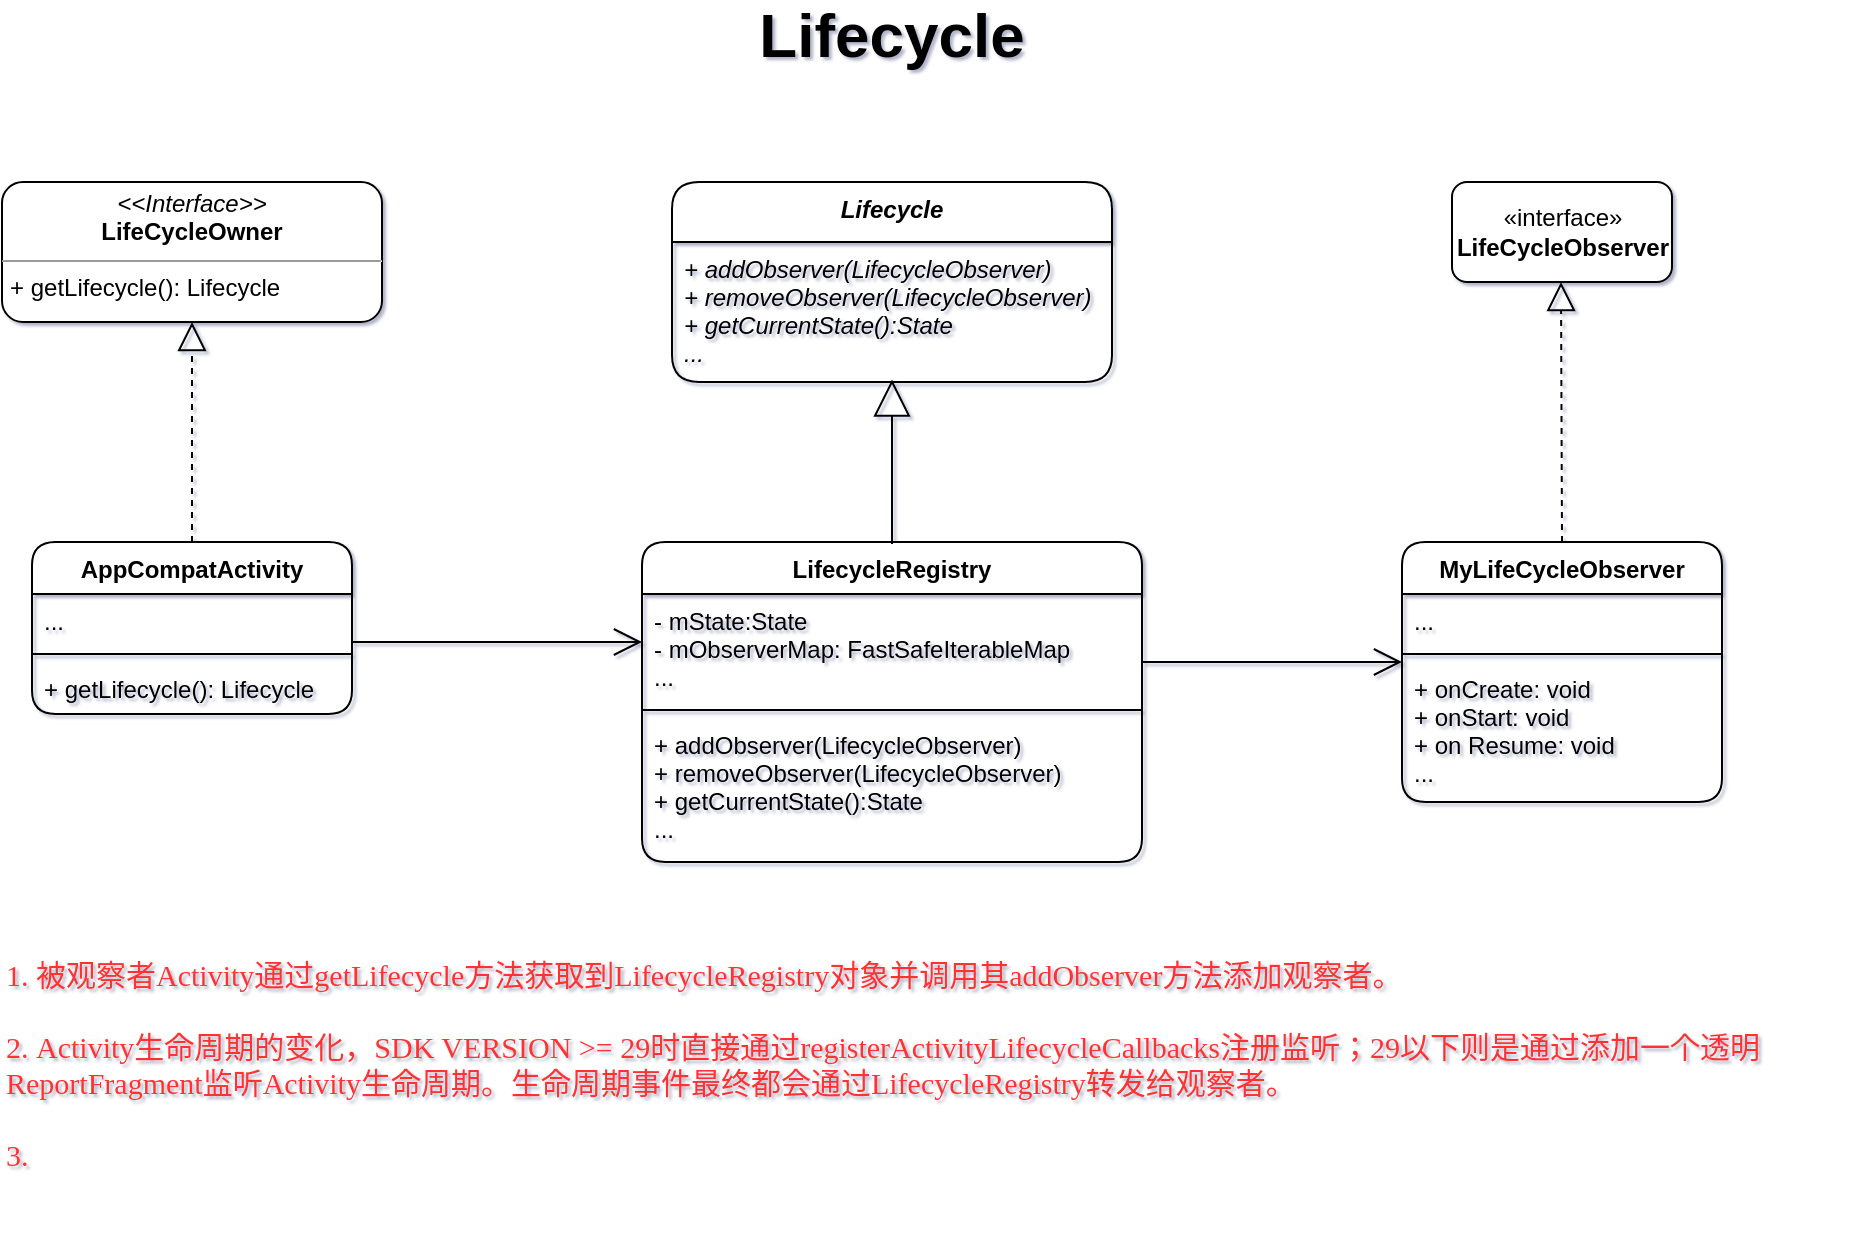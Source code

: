 <mxfile version="14.9.5" type="github">
  <diagram id="C5RBs43oDa-KdzZeNtuy" name="Page-1">
    <mxGraphModel dx="946" dy="614" grid="1" gridSize="10" guides="1" tooltips="1" connect="1" arrows="1" fold="1" page="1" pageScale="1" pageWidth="2339" pageHeight="3300" background="#ffffff" math="0" shadow="1">
      <root>
        <mxCell id="WIyWlLk6GJQsqaUBKTNV-0" />
        <mxCell id="WIyWlLk6GJQsqaUBKTNV-1" parent="WIyWlLk6GJQsqaUBKTNV-0" />
        <mxCell id="qJrK17oMC4UaTyMofXX1-1" value="AppCompatActivity" style="swimlane;fontStyle=1;align=center;verticalAlign=top;childLayout=stackLayout;horizontal=1;startSize=26;horizontalStack=0;resizeParent=1;resizeParentMax=0;resizeLast=0;collapsible=1;marginBottom=0;rounded=1;" vertex="1" parent="WIyWlLk6GJQsqaUBKTNV-1">
          <mxGeometry x="115" y="300" width="160" height="86" as="geometry">
            <mxRectangle x="100" y="200" width="140" height="26" as="alternateBounds" />
          </mxGeometry>
        </mxCell>
        <mxCell id="qJrK17oMC4UaTyMofXX1-2" value="..." style="text;strokeColor=none;fillColor=none;align=left;verticalAlign=top;spacingLeft=4;spacingRight=4;overflow=hidden;rotatable=0;points=[[0,0.5],[1,0.5]];portConstraint=eastwest;rounded=1;" vertex="1" parent="qJrK17oMC4UaTyMofXX1-1">
          <mxGeometry y="26" width="160" height="26" as="geometry" />
        </mxCell>
        <mxCell id="qJrK17oMC4UaTyMofXX1-3" value="" style="line;strokeWidth=1;fillColor=none;align=left;verticalAlign=middle;spacingTop=-1;spacingLeft=3;spacingRight=3;rotatable=0;labelPosition=right;points=[];portConstraint=eastwest;rounded=1;" vertex="1" parent="qJrK17oMC4UaTyMofXX1-1">
          <mxGeometry y="52" width="160" height="8" as="geometry" />
        </mxCell>
        <mxCell id="qJrK17oMC4UaTyMofXX1-4" value="+ getLifecycle(): Lifecycle" style="text;strokeColor=none;fillColor=none;align=left;verticalAlign=top;spacingLeft=4;spacingRight=4;overflow=hidden;rotatable=0;points=[[0,0.5],[1,0.5]];portConstraint=eastwest;rounded=1;" vertex="1" parent="qJrK17oMC4UaTyMofXX1-1">
          <mxGeometry y="60" width="160" height="26" as="geometry" />
        </mxCell>
        <mxCell id="qJrK17oMC4UaTyMofXX1-6" value="" style="endArrow=block;dashed=1;endFill=0;endSize=12;html=1;entryX=0.5;entryY=1;entryDx=0;entryDy=0;exitX=0.5;exitY=0;exitDx=0;exitDy=0;" edge="1" parent="WIyWlLk6GJQsqaUBKTNV-1" source="qJrK17oMC4UaTyMofXX1-1">
          <mxGeometry width="160" relative="1" as="geometry">
            <mxPoint x="410" y="370" as="sourcePoint" />
            <mxPoint x="195" y="190" as="targetPoint" />
          </mxGeometry>
        </mxCell>
        <mxCell id="qJrK17oMC4UaTyMofXX1-8" value="«interface»&lt;br&gt;&lt;b&gt;LifeCycleObserver&lt;/b&gt;" style="html=1;rounded=1;" vertex="1" parent="WIyWlLk6GJQsqaUBKTNV-1">
          <mxGeometry x="825" y="120" width="110" height="50" as="geometry" />
        </mxCell>
        <mxCell id="qJrK17oMC4UaTyMofXX1-11" value="MyLifeCycleObserver" style="swimlane;fontStyle=1;align=center;verticalAlign=top;childLayout=stackLayout;horizontal=1;startSize=26;horizontalStack=0;resizeParent=1;resizeParentMax=0;resizeLast=0;collapsible=1;marginBottom=0;rounded=1;" vertex="1" parent="WIyWlLk6GJQsqaUBKTNV-1">
          <mxGeometry x="800" y="300" width="160" height="130" as="geometry">
            <mxRectangle x="100" y="200" width="140" height="26" as="alternateBounds" />
          </mxGeometry>
        </mxCell>
        <mxCell id="qJrK17oMC4UaTyMofXX1-12" value="..." style="text;strokeColor=none;fillColor=none;align=left;verticalAlign=top;spacingLeft=4;spacingRight=4;overflow=hidden;rotatable=0;points=[[0,0.5],[1,0.5]];portConstraint=eastwest;rounded=1;" vertex="1" parent="qJrK17oMC4UaTyMofXX1-11">
          <mxGeometry y="26" width="160" height="26" as="geometry" />
        </mxCell>
        <mxCell id="qJrK17oMC4UaTyMofXX1-13" value="" style="line;strokeWidth=1;fillColor=none;align=left;verticalAlign=middle;spacingTop=-1;spacingLeft=3;spacingRight=3;rotatable=0;labelPosition=right;points=[];portConstraint=eastwest;rounded=1;" vertex="1" parent="qJrK17oMC4UaTyMofXX1-11">
          <mxGeometry y="52" width="160" height="8" as="geometry" />
        </mxCell>
        <mxCell id="qJrK17oMC4UaTyMofXX1-14" value="+ onCreate: void&#xa;+ onStart: void&#xa;+ on Resume: void&#xa;..." style="text;strokeColor=none;fillColor=none;align=left;verticalAlign=top;spacingLeft=4;spacingRight=4;overflow=hidden;rotatable=0;points=[[0,0.5],[1,0.5]];portConstraint=eastwest;rounded=1;" vertex="1" parent="qJrK17oMC4UaTyMofXX1-11">
          <mxGeometry y="60" width="160" height="70" as="geometry" />
        </mxCell>
        <mxCell id="qJrK17oMC4UaTyMofXX1-15" value="" style="endArrow=block;dashed=1;endFill=0;endSize=12;html=1;entryX=0.5;entryY=1;entryDx=0;entryDy=0;exitX=0.5;exitY=0;exitDx=0;exitDy=0;" edge="1" parent="WIyWlLk6GJQsqaUBKTNV-1" source="qJrK17oMC4UaTyMofXX1-11">
          <mxGeometry width="160" relative="1" as="geometry">
            <mxPoint x="880" y="290" as="sourcePoint" />
            <mxPoint x="879.5" y="170" as="targetPoint" />
          </mxGeometry>
        </mxCell>
        <mxCell id="qJrK17oMC4UaTyMofXX1-17" value="&lt;p style=&quot;margin: 0px ; margin-top: 4px ; text-align: center&quot;&gt;&lt;i&gt;&amp;lt;&amp;lt;Interface&amp;gt;&amp;gt;&lt;/i&gt;&lt;br&gt;&lt;b&gt;LifeCycleOwner&lt;/b&gt;&lt;/p&gt;&lt;hr size=&quot;1&quot;&gt;&lt;p style=&quot;margin: 0px ; margin-left: 4px&quot;&gt;+ getLifecycle(): Lifecycle&lt;br&gt;&lt;/p&gt;" style="verticalAlign=top;align=left;overflow=fill;fontSize=12;fontFamily=Helvetica;html=1;rounded=1;" vertex="1" parent="WIyWlLk6GJQsqaUBKTNV-1">
          <mxGeometry x="100" y="120" width="190" height="70" as="geometry" />
        </mxCell>
        <mxCell id="qJrK17oMC4UaTyMofXX1-20" value="Lifecycle" style="swimlane;fontStyle=3;align=center;verticalAlign=top;childLayout=stackLayout;horizontal=1;startSize=30;horizontalStack=0;resizeParent=1;resizeParentMax=0;resizeLast=0;collapsible=1;marginBottom=0;rounded=1;" vertex="1" parent="WIyWlLk6GJQsqaUBKTNV-1">
          <mxGeometry x="435" y="120" width="220" height="100" as="geometry">
            <mxRectangle x="100" y="200" width="140" height="26" as="alternateBounds" />
          </mxGeometry>
        </mxCell>
        <mxCell id="qJrK17oMC4UaTyMofXX1-23" value="+ addObserver(LifecycleObserver)&#xa;+ removeObserver(LifecycleObserver)&#xa;+ getCurrentState():State&#xa;..." style="text;strokeColor=none;fillColor=none;align=left;verticalAlign=top;spacingLeft=4;spacingRight=4;overflow=hidden;rotatable=0;points=[[0,0.5],[1,0.5]];portConstraint=eastwest;rounded=1;fontStyle=2" vertex="1" parent="qJrK17oMC4UaTyMofXX1-20">
          <mxGeometry y="30" width="220" height="70" as="geometry" />
        </mxCell>
        <mxCell id="qJrK17oMC4UaTyMofXX1-24" value="LifecycleRegistry" style="swimlane;fontStyle=1;align=center;verticalAlign=top;childLayout=stackLayout;horizontal=1;startSize=26;horizontalStack=0;resizeParent=1;resizeParentMax=0;resizeLast=0;collapsible=1;marginBottom=0;rounded=1;" vertex="1" parent="WIyWlLk6GJQsqaUBKTNV-1">
          <mxGeometry x="420" y="300" width="250" height="160" as="geometry">
            <mxRectangle x="100" y="200" width="140" height="26" as="alternateBounds" />
          </mxGeometry>
        </mxCell>
        <mxCell id="qJrK17oMC4UaTyMofXX1-25" value="- mState:State&#xa;- mObserverMap: FastSafeIterableMap&#xa;..." style="text;strokeColor=none;fillColor=none;align=left;verticalAlign=top;spacingLeft=4;spacingRight=4;overflow=hidden;rotatable=0;points=[[0,0.5],[1,0.5]];portConstraint=eastwest;rounded=1;" vertex="1" parent="qJrK17oMC4UaTyMofXX1-24">
          <mxGeometry y="26" width="250" height="54" as="geometry" />
        </mxCell>
        <mxCell id="qJrK17oMC4UaTyMofXX1-26" value="" style="line;strokeWidth=1;fillColor=none;align=left;verticalAlign=middle;spacingTop=-1;spacingLeft=3;spacingRight=3;rotatable=0;labelPosition=right;points=[];portConstraint=eastwest;rounded=1;" vertex="1" parent="qJrK17oMC4UaTyMofXX1-24">
          <mxGeometry y="80" width="250" height="8" as="geometry" />
        </mxCell>
        <mxCell id="qJrK17oMC4UaTyMofXX1-27" value="+ addObserver(LifecycleObserver)&#xa;+ removeObserver(LifecycleObserver)&#xa;+ getCurrentState():State&#xa;..." style="text;strokeColor=none;fillColor=none;align=left;verticalAlign=top;spacingLeft=4;spacingRight=4;overflow=hidden;rotatable=0;points=[[0,0.5],[1,0.5]];portConstraint=eastwest;rounded=1;" vertex="1" parent="qJrK17oMC4UaTyMofXX1-24">
          <mxGeometry y="88" width="250" height="72" as="geometry" />
        </mxCell>
        <mxCell id="qJrK17oMC4UaTyMofXX1-28" value="" style="endArrow=block;endSize=16;endFill=0;html=1;exitX=0.5;exitY=0;exitDx=0;exitDy=0;exitPerimeter=0;entryX=0.5;entryY=0.982;entryDx=0;entryDy=0;entryPerimeter=0;" edge="1" parent="WIyWlLk6GJQsqaUBKTNV-1" target="qJrK17oMC4UaTyMofXX1-23">
          <mxGeometry width="160" relative="1" as="geometry">
            <mxPoint x="545" y="301" as="sourcePoint" />
            <mxPoint x="545" y="210" as="targetPoint" />
          </mxGeometry>
        </mxCell>
        <mxCell id="qJrK17oMC4UaTyMofXX1-35" value="" style="endArrow=open;endFill=1;endSize=12;html=1;fontSize=31;" edge="1" parent="WIyWlLk6GJQsqaUBKTNV-1">
          <mxGeometry width="160" relative="1" as="geometry">
            <mxPoint x="275" y="350" as="sourcePoint" />
            <mxPoint x="420" y="350" as="targetPoint" />
          </mxGeometry>
        </mxCell>
        <mxCell id="qJrK17oMC4UaTyMofXX1-36" value="" style="endArrow=open;endFill=1;endSize=12;html=1;fontSize=31;" edge="1" parent="WIyWlLk6GJQsqaUBKTNV-1">
          <mxGeometry width="160" relative="1" as="geometry">
            <mxPoint x="670" y="360" as="sourcePoint" />
            <mxPoint x="800" y="360" as="targetPoint" />
          </mxGeometry>
        </mxCell>
        <mxCell id="qJrK17oMC4UaTyMofXX1-37" value="Lifecycle" style="text;align=center;fontStyle=1;verticalAlign=middle;spacingLeft=3;spacingRight=3;strokeColor=none;rotatable=0;points=[[0,0.5],[1,0.5]];portConstraint=eastwest;rounded=1;fontSize=31;" vertex="1" parent="WIyWlLk6GJQsqaUBKTNV-1">
          <mxGeometry x="505" y="30" width="80" height="26" as="geometry" />
        </mxCell>
        <mxCell id="qJrK17oMC4UaTyMofXX1-39" value="&lt;span&gt;1. 被观察者Activity通过getLifecycle方法获取到LifecycleRegistry对象并调用其addObserver方法添加观察者。&lt;br&gt;&lt;/span&gt;&lt;br&gt;2. Activity生命周期的变化，SDK VERSION &amp;gt;= 29时直接通过registerActivityLifecycleCallbacks注册监听；29以下则是通过添加一个透明ReportFragment监听Activity生命周期。生命周期事件最终都会通过LifecycleRegistry转发给观察者。&lt;br&gt;&lt;br&gt;3.&amp;nbsp;&lt;br&gt;&lt;span style=&quot;background-color: rgb(43 , 43 , 43) ; color: rgb(169 , 183 , 198) ; font-family: &amp;#34;jetbrains mono&amp;#34; , monospace ; font-size: 9.8pt&quot;&gt;&lt;br&gt;&lt;/span&gt;" style="text;html=1;strokeColor=none;fillColor=none;align=left;verticalAlign=middle;whiteSpace=wrap;rounded=0;fontSize=15;labelPosition=center;verticalLabelPosition=middle;fontFamily=Comic Sans MS;fontColor=#FF3333;" vertex="1" parent="WIyWlLk6GJQsqaUBKTNV-1">
          <mxGeometry x="100" y="490" width="930" height="160" as="geometry" />
        </mxCell>
      </root>
    </mxGraphModel>
  </diagram>
</mxfile>
